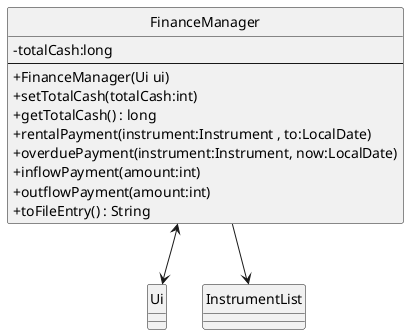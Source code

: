 @startuml
hide circle
skinparam classAttributeIconSize 0
class FinanceManager {
    -  totalCash:long
    --
    + FinanceManager(Ui ui)
    + setTotalCash(totalCash:int)
    + getTotalCash() : long
    + rentalPayment(instrument:Instrument , to:LocalDate)
    + overduePayment(instrument:Instrument, now:LocalDate)
    + inflowPayment(amount:int)
    + outflowPayment(amount:int)
    + toFileEntry() : String
}

class Ui
class InstrumentList

FinanceManager <--> Ui
FinanceManager --> InstrumentList

@enduml
